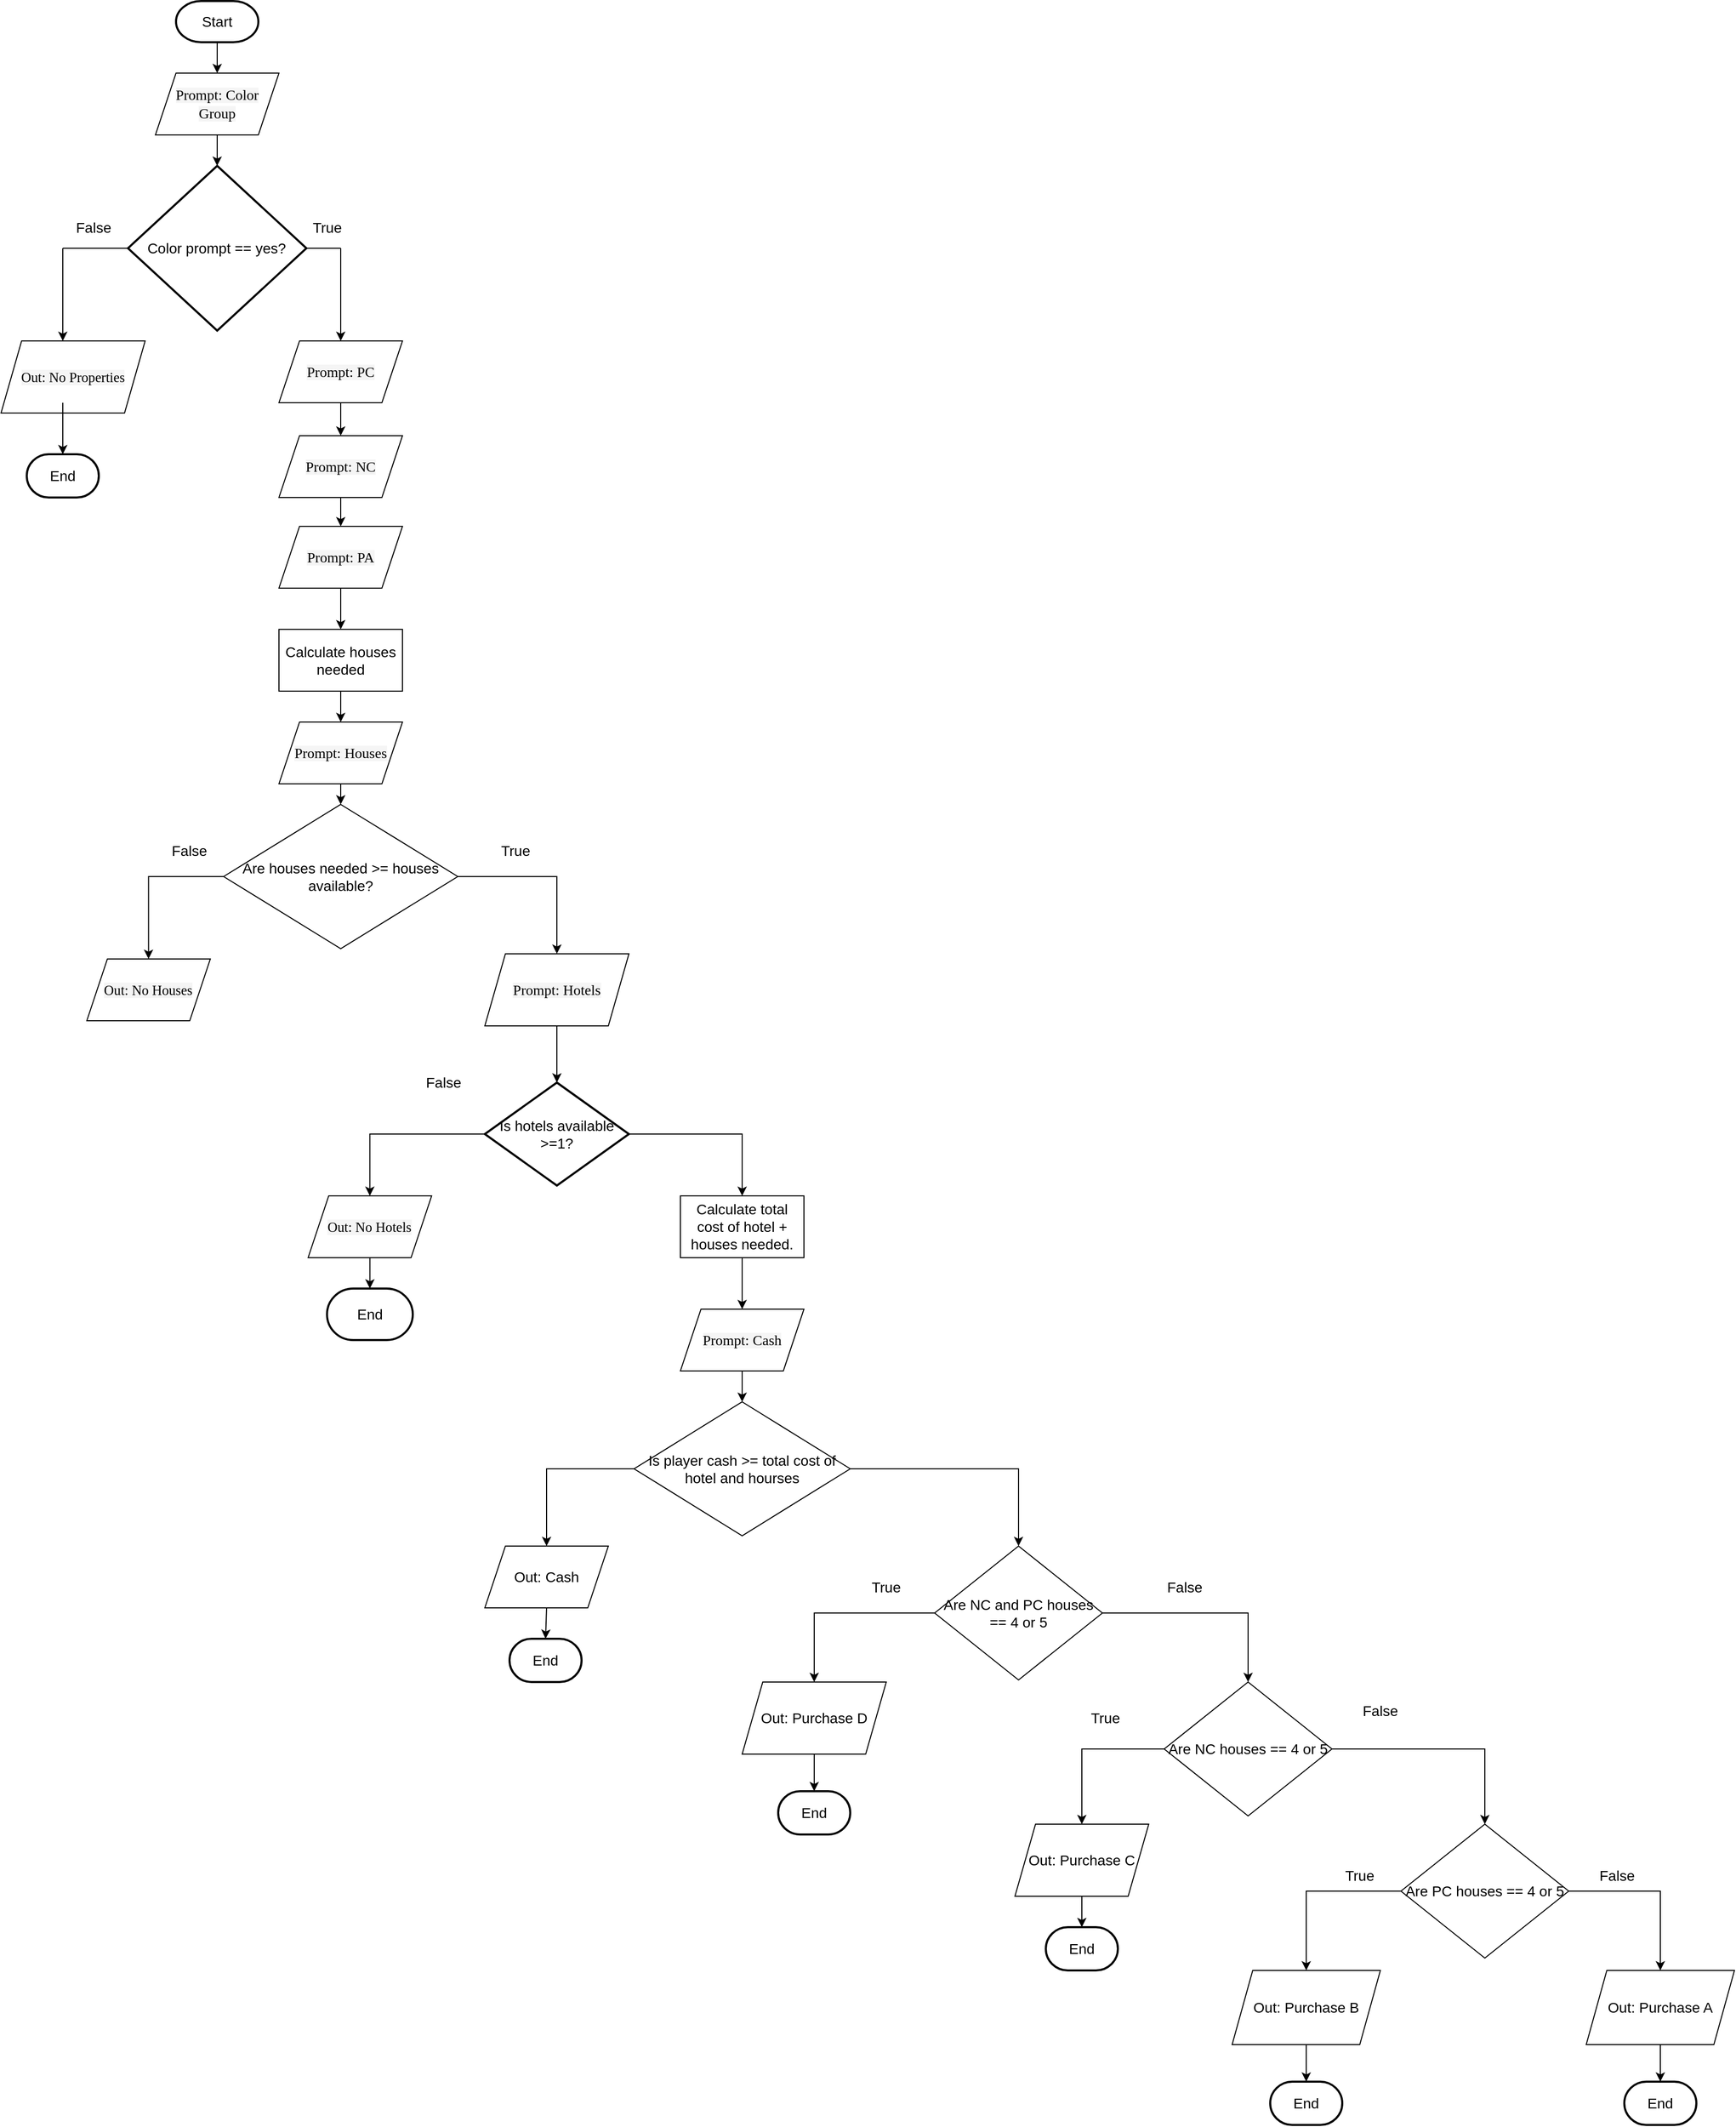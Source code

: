 <mxfile version="14.4.3" type="device"><diagram id="C5RBs43oDa-KdzZeNtuy" name="Page-1"><mxGraphModel dx="2745" dy="2162" grid="1" gridSize="10" guides="1" tooltips="1" connect="1" arrows="1" fold="1" page="1" pageScale="1" pageWidth="827" pageHeight="1169" math="0" shadow="0"><root><mxCell id="WIyWlLk6GJQsqaUBKTNV-0"/><mxCell id="WIyWlLk6GJQsqaUBKTNV-1" parent="WIyWlLk6GJQsqaUBKTNV-0"/><mxCell id="N-ZpF7sGrLEX6Sb2vOSV-2" value="&lt;span style=&quot;font-family: calibri, verdana, geneva; font-size: 14px; text-align: left; background-color: rgb(245, 245, 245);&quot;&gt;Prompt: NC&lt;/span&gt;" style="shape=parallelogram;perimeter=parallelogramPerimeter;whiteSpace=wrap;html=1;fixedSize=1;fontSize=14;" vertex="1" parent="WIyWlLk6GJQsqaUBKTNV-1"><mxGeometry x="120" y="192" width="120" height="60" as="geometry"/></mxCell><mxCell id="N-ZpF7sGrLEX6Sb2vOSV-130" value="" style="edgeStyle=orthogonalEdgeStyle;rounded=0;orthogonalLoop=1;jettySize=auto;html=1;fontSize=14;" edge="1" parent="WIyWlLk6GJQsqaUBKTNV-1" source="N-ZpF7sGrLEX6Sb2vOSV-3" target="N-ZpF7sGrLEX6Sb2vOSV-70"><mxGeometry relative="1" as="geometry"/></mxCell><mxCell id="N-ZpF7sGrLEX6Sb2vOSV-3" value="&lt;span style=&quot;font-family: calibri, verdana, geneva; font-size: 14px; text-align: left; background-color: rgb(245, 245, 245);&quot;&gt;Prompt: Cash&lt;/span&gt;" style="shape=parallelogram;perimeter=parallelogramPerimeter;whiteSpace=wrap;html=1;fixedSize=1;fontSize=14;" vertex="1" parent="WIyWlLk6GJQsqaUBKTNV-1"><mxGeometry x="510" y="1040" width="120" height="60" as="geometry"/></mxCell><mxCell id="N-ZpF7sGrLEX6Sb2vOSV-117" value="" style="edgeStyle=orthogonalEdgeStyle;rounded=0;orthogonalLoop=1;jettySize=auto;html=1;fontSize=14;" edge="1" parent="WIyWlLk6GJQsqaUBKTNV-1" source="N-ZpF7sGrLEX6Sb2vOSV-4" target="N-ZpF7sGrLEX6Sb2vOSV-33"><mxGeometry relative="1" as="geometry"/></mxCell><mxCell id="N-ZpF7sGrLEX6Sb2vOSV-4" value="&lt;span style=&quot;font-family: calibri, verdana, geneva; font-size: 14px; text-align: left; background-color: rgb(245, 245, 245);&quot;&gt;Prompt: PA&lt;/span&gt;" style="shape=parallelogram;perimeter=parallelogramPerimeter;whiteSpace=wrap;html=1;fixedSize=1;fontSize=14;" vertex="1" parent="WIyWlLk6GJQsqaUBKTNV-1"><mxGeometry x="120" y="280" width="120" height="60" as="geometry"/></mxCell><mxCell id="N-ZpF7sGrLEX6Sb2vOSV-127" value="" style="edgeStyle=orthogonalEdgeStyle;rounded=0;orthogonalLoop=1;jettySize=auto;html=1;fontSize=14;" edge="1" parent="WIyWlLk6GJQsqaUBKTNV-1" source="N-ZpF7sGrLEX6Sb2vOSV-5" target="N-ZpF7sGrLEX6Sb2vOSV-40"><mxGeometry relative="1" as="geometry"/></mxCell><mxCell id="N-ZpF7sGrLEX6Sb2vOSV-5" value="&lt;span style=&quot;font-family: calibri, verdana, geneva; font-size: 14px; text-align: left; background-color: rgb(245, 245, 245);&quot;&gt;Prompt: Hotels&lt;/span&gt;" style="shape=parallelogram;perimeter=parallelogramPerimeter;whiteSpace=wrap;html=1;fixedSize=1;fontSize=14;" vertex="1" parent="WIyWlLk6GJQsqaUBKTNV-1"><mxGeometry x="320" y="695" width="140" height="70" as="geometry"/></mxCell><mxCell id="N-ZpF7sGrLEX6Sb2vOSV-11" value="Start" style="strokeWidth=2;html=1;shape=mxgraph.flowchart.terminator;whiteSpace=wrap;fontSize=14;" vertex="1" parent="WIyWlLk6GJQsqaUBKTNV-1"><mxGeometry x="20" y="-230" width="80" height="40" as="geometry"/></mxCell><mxCell id="N-ZpF7sGrLEX6Sb2vOSV-13" value="" style="endArrow=classic;html=1;fontSize=14;exitX=0.5;exitY=1;exitDx=0;exitDy=0;exitPerimeter=0;entryX=0.5;entryY=0;entryDx=0;entryDy=0;" edge="1" parent="WIyWlLk6GJQsqaUBKTNV-1" source="N-ZpF7sGrLEX6Sb2vOSV-11" target="N-ZpF7sGrLEX6Sb2vOSV-56"><mxGeometry width="50" height="50" relative="1" as="geometry"><mxPoint x="360" y="750" as="sourcePoint"/><mxPoint x="60" y="-130" as="targetPoint"/></mxGeometry></mxCell><mxCell id="N-ZpF7sGrLEX6Sb2vOSV-15" value="" style="endArrow=classic;html=1;fontSize=14;entryX=0.5;entryY=0;entryDx=0;entryDy=0;exitX=0.5;exitY=1;exitDx=0;exitDy=0;" edge="1" parent="WIyWlLk6GJQsqaUBKTNV-1" source="N-ZpF7sGrLEX6Sb2vOSV-1" target="N-ZpF7sGrLEX6Sb2vOSV-2"><mxGeometry width="50" height="50" relative="1" as="geometry"><mxPoint x="120" y="160" as="sourcePoint"/><mxPoint x="350" y="470" as="targetPoint"/></mxGeometry></mxCell><mxCell id="N-ZpF7sGrLEX6Sb2vOSV-17" value="" style="endArrow=classic;html=1;fontSize=14;exitX=0.5;exitY=1;exitDx=0;exitDy=0;entryX=0.5;entryY=0;entryDx=0;entryDy=0;" edge="1" parent="WIyWlLk6GJQsqaUBKTNV-1" source="N-ZpF7sGrLEX6Sb2vOSV-2" target="N-ZpF7sGrLEX6Sb2vOSV-4"><mxGeometry width="50" height="50" relative="1" as="geometry"><mxPoint x="300" y="520" as="sourcePoint"/><mxPoint x="350" y="470" as="targetPoint"/></mxGeometry></mxCell><mxCell id="N-ZpF7sGrLEX6Sb2vOSV-30" value="End" style="strokeWidth=2;html=1;shape=mxgraph.flowchart.terminator;whiteSpace=wrap;fontSize=14;" vertex="1" parent="WIyWlLk6GJQsqaUBKTNV-1"><mxGeometry x="344" y="1360" width="70" height="42" as="geometry"/></mxCell><mxCell id="N-ZpF7sGrLEX6Sb2vOSV-31" value="" style="endArrow=classic;html=1;fontSize=14;exitX=0.5;exitY=1;exitDx=0;exitDy=0;entryX=0.5;entryY=0;entryDx=0;entryDy=0;entryPerimeter=0;" edge="1" parent="WIyWlLk6GJQsqaUBKTNV-1" source="N-ZpF7sGrLEX6Sb2vOSV-76" target="N-ZpF7sGrLEX6Sb2vOSV-30"><mxGeometry width="50" height="50" relative="1" as="geometry"><mxPoint x="185" y="1610" as="sourcePoint"/><mxPoint x="375" y="1790" as="targetPoint"/></mxGeometry></mxCell><mxCell id="N-ZpF7sGrLEX6Sb2vOSV-6" value="&lt;span style=&quot;font-family: calibri, verdana, geneva; font-size: 14px; text-align: left; background-color: rgb(245, 245, 245);&quot;&gt;Prompt: Houses&lt;/span&gt;" style="shape=parallelogram;perimeter=parallelogramPerimeter;whiteSpace=wrap;html=1;fixedSize=1;fontSize=14;" vertex="1" parent="WIyWlLk6GJQsqaUBKTNV-1"><mxGeometry x="120" y="470" width="120" height="60" as="geometry"/></mxCell><mxCell id="N-ZpF7sGrLEX6Sb2vOSV-33" value="Calculate houses needed" style="rounded=0;whiteSpace=wrap;html=1;fontSize=14;" vertex="1" parent="WIyWlLk6GJQsqaUBKTNV-1"><mxGeometry x="120" y="380" width="120" height="60" as="geometry"/></mxCell><mxCell id="N-ZpF7sGrLEX6Sb2vOSV-37" value="False" style="text;html=1;strokeColor=none;fillColor=none;align=center;verticalAlign=middle;whiteSpace=wrap;rounded=0;fontSize=14;" vertex="1" parent="WIyWlLk6GJQsqaUBKTNV-1"><mxGeometry x="13.33" y="585" width="40" height="20" as="geometry"/></mxCell><mxCell id="N-ZpF7sGrLEX6Sb2vOSV-38" value="True" style="text;html=1;strokeColor=none;fillColor=none;align=center;verticalAlign=middle;whiteSpace=wrap;rounded=0;fontSize=14;" vertex="1" parent="WIyWlLk6GJQsqaUBKTNV-1"><mxGeometry x="330" y="585" width="40" height="20" as="geometry"/></mxCell><mxCell id="N-ZpF7sGrLEX6Sb2vOSV-39" value="&lt;span style=&quot;font-family: &amp;#34;calibri&amp;#34; , &amp;#34;verdana&amp;#34; , &amp;#34;geneva&amp;#34; ; font-size: 13.333px ; text-align: left ; background-color: rgb(245 , 245 , 245)&quot;&gt;Out: No Houses&lt;/span&gt;" style="shape=parallelogram;perimeter=parallelogramPerimeter;whiteSpace=wrap;html=1;fixedSize=1;fontSize=14;" vertex="1" parent="WIyWlLk6GJQsqaUBKTNV-1"><mxGeometry x="-66.67" y="700" width="120" height="60" as="geometry"/></mxCell><mxCell id="N-ZpF7sGrLEX6Sb2vOSV-128" value="" style="edgeStyle=orthogonalEdgeStyle;rounded=0;orthogonalLoop=1;jettySize=auto;html=1;fontSize=14;" edge="1" parent="WIyWlLk6GJQsqaUBKTNV-1" source="N-ZpF7sGrLEX6Sb2vOSV-40" target="N-ZpF7sGrLEX6Sb2vOSV-43"><mxGeometry relative="1" as="geometry"/></mxCell><mxCell id="N-ZpF7sGrLEX6Sb2vOSV-129" value="" style="edgeStyle=orthogonalEdgeStyle;rounded=0;orthogonalLoop=1;jettySize=auto;html=1;fontSize=14;" edge="1" parent="WIyWlLk6GJQsqaUBKTNV-1" source="N-ZpF7sGrLEX6Sb2vOSV-40" target="N-ZpF7sGrLEX6Sb2vOSV-67"><mxGeometry relative="1" as="geometry"/></mxCell><mxCell id="N-ZpF7sGrLEX6Sb2vOSV-40" value="Is hotels available &amp;gt;=1?" style="strokeWidth=2;html=1;shape=mxgraph.flowchart.decision;whiteSpace=wrap;fontSize=14;" vertex="1" parent="WIyWlLk6GJQsqaUBKTNV-1"><mxGeometry x="320" y="820" width="140" height="100" as="geometry"/></mxCell><mxCell id="N-ZpF7sGrLEX6Sb2vOSV-42" value="False" style="text;html=1;strokeColor=none;fillColor=none;align=center;verticalAlign=middle;whiteSpace=wrap;rounded=0;fontSize=14;" vertex="1" parent="WIyWlLk6GJQsqaUBKTNV-1"><mxGeometry x="260" y="810" width="40" height="20" as="geometry"/></mxCell><mxCell id="N-ZpF7sGrLEX6Sb2vOSV-43" value="&lt;span style=&quot;font-family: &amp;#34;calibri&amp;#34; , &amp;#34;verdana&amp;#34; , &amp;#34;geneva&amp;#34; ; font-size: 13.333px ; text-align: left ; background-color: rgb(245 , 245 , 245)&quot;&gt;Out: No Hotels&lt;/span&gt;" style="shape=parallelogram;perimeter=parallelogramPerimeter;whiteSpace=wrap;html=1;fixedSize=1;fontSize=14;" vertex="1" parent="WIyWlLk6GJQsqaUBKTNV-1"><mxGeometry x="148.34" y="930" width="120" height="60" as="geometry"/></mxCell><mxCell id="N-ZpF7sGrLEX6Sb2vOSV-48" value="End" style="strokeWidth=2;html=1;shape=mxgraph.flowchart.terminator;whiteSpace=wrap;fontSize=14;" vertex="1" parent="WIyWlLk6GJQsqaUBKTNV-1"><mxGeometry x="166.68" y="1020" width="83.33" height="50" as="geometry"/></mxCell><mxCell id="N-ZpF7sGrLEX6Sb2vOSV-49" value="" style="endArrow=classic;html=1;fontSize=14;exitX=0.5;exitY=1;exitDx=0;exitDy=0;entryX=0.5;entryY=0;entryDx=0;entryDy=0;entryPerimeter=0;" edge="1" parent="WIyWlLk6GJQsqaUBKTNV-1" source="N-ZpF7sGrLEX6Sb2vOSV-43" target="N-ZpF7sGrLEX6Sb2vOSV-48"><mxGeometry width="50" height="50" relative="1" as="geometry"><mxPoint x="430" y="1070" as="sourcePoint"/><mxPoint x="480" y="1020" as="targetPoint"/></mxGeometry></mxCell><mxCell id="N-ZpF7sGrLEX6Sb2vOSV-120" value="" style="edgeStyle=orthogonalEdgeStyle;rounded=0;orthogonalLoop=1;jettySize=auto;html=1;fontSize=14;" edge="1" parent="WIyWlLk6GJQsqaUBKTNV-1" source="N-ZpF7sGrLEX6Sb2vOSV-56" target="N-ZpF7sGrLEX6Sb2vOSV-57"><mxGeometry relative="1" as="geometry"/></mxCell><mxCell id="N-ZpF7sGrLEX6Sb2vOSV-56" value="&lt;span style=&quot;font-family: calibri, verdana, geneva; font-size: 14px; text-align: left; background-color: rgb(245, 245, 245);&quot;&gt;Prompt: Color Group&lt;/span&gt;" style="shape=parallelogram;perimeter=parallelogramPerimeter;whiteSpace=wrap;html=1;fixedSize=1;fontSize=14;" vertex="1" parent="WIyWlLk6GJQsqaUBKTNV-1"><mxGeometry y="-160" width="120" height="60" as="geometry"/></mxCell><mxCell id="N-ZpF7sGrLEX6Sb2vOSV-57" value="Color prompt == yes?" style="strokeWidth=2;html=1;shape=mxgraph.flowchart.decision;whiteSpace=wrap;fontSize=14;" vertex="1" parent="WIyWlLk6GJQsqaUBKTNV-1"><mxGeometry x="-26.67" y="-70" width="173.34" height="160" as="geometry"/></mxCell><mxCell id="N-ZpF7sGrLEX6Sb2vOSV-59" value="" style="endArrow=none;html=1;fontSize=14;entryX=0;entryY=0.5;entryDx=0;entryDy=0;entryPerimeter=0;" edge="1" parent="WIyWlLk6GJQsqaUBKTNV-1" target="N-ZpF7sGrLEX6Sb2vOSV-57"><mxGeometry width="50" height="50" relative="1" as="geometry"><mxPoint x="-90" y="10" as="sourcePoint"/><mxPoint x="-10" y="60" as="targetPoint"/></mxGeometry></mxCell><mxCell id="N-ZpF7sGrLEX6Sb2vOSV-60" value="" style="endArrow=none;html=1;fontSize=14;exitX=1;exitY=0.5;exitDx=0;exitDy=0;exitPerimeter=0;" edge="1" parent="WIyWlLk6GJQsqaUBKTNV-1" source="N-ZpF7sGrLEX6Sb2vOSV-57"><mxGeometry width="50" height="50" relative="1" as="geometry"><mxPoint x="-50" y="40" as="sourcePoint"/><mxPoint x="180" y="10" as="targetPoint"/></mxGeometry></mxCell><mxCell id="N-ZpF7sGrLEX6Sb2vOSV-62" value="" style="endArrow=classic;html=1;fontSize=14;" edge="1" parent="WIyWlLk6GJQsqaUBKTNV-1"><mxGeometry width="50" height="50" relative="1" as="geometry"><mxPoint x="-90" y="10" as="sourcePoint"/><mxPoint x="-90" y="100" as="targetPoint"/></mxGeometry></mxCell><mxCell id="N-ZpF7sGrLEX6Sb2vOSV-63" value="&lt;span style=&quot;font-family: &amp;#34;calibri&amp;#34; , &amp;#34;verdana&amp;#34; , &amp;#34;geneva&amp;#34; ; font-size: 13.333px ; text-align: left ; background-color: rgb(245 , 245 , 245)&quot;&gt;Out: No Properties&lt;/span&gt;" style="shape=parallelogram;perimeter=parallelogramPerimeter;whiteSpace=wrap;html=1;fixedSize=1;fontSize=14;" vertex="1" parent="WIyWlLk6GJQsqaUBKTNV-1"><mxGeometry x="-150" y="100" width="140" height="70" as="geometry"/></mxCell><mxCell id="N-ZpF7sGrLEX6Sb2vOSV-64" value="End" style="strokeWidth=2;html=1;shape=mxgraph.flowchart.terminator;whiteSpace=wrap;fontSize=14;" vertex="1" parent="WIyWlLk6GJQsqaUBKTNV-1"><mxGeometry x="-125" y="210" width="70" height="42" as="geometry"/></mxCell><mxCell id="N-ZpF7sGrLEX6Sb2vOSV-65" value="" style="endArrow=classic;html=1;fontSize=14;exitX=0.5;exitY=1;exitDx=0;exitDy=0;entryX=0.5;entryY=0;entryDx=0;entryDy=0;entryPerimeter=0;" edge="1" parent="WIyWlLk6GJQsqaUBKTNV-1" target="N-ZpF7sGrLEX6Sb2vOSV-64"><mxGeometry width="50" height="50" relative="1" as="geometry"><mxPoint x="-90" y="160" as="sourcePoint"/><mxPoint x="100" y="340" as="targetPoint"/></mxGeometry></mxCell><mxCell id="N-ZpF7sGrLEX6Sb2vOSV-66" value="" style="endArrow=classic;html=1;fontSize=14;exitX=0.5;exitY=1;exitDx=0;exitDy=0;entryX=0.5;entryY=0;entryDx=0;entryDy=0;" edge="1" parent="WIyWlLk6GJQsqaUBKTNV-1" source="N-ZpF7sGrLEX6Sb2vOSV-33" target="N-ZpF7sGrLEX6Sb2vOSV-6"><mxGeometry width="50" height="50" relative="1" as="geometry"><mxPoint x="340" y="690" as="sourcePoint"/><mxPoint x="390" y="640" as="targetPoint"/></mxGeometry></mxCell><mxCell id="N-ZpF7sGrLEX6Sb2vOSV-67" value="Calculate total cost of hotel + houses needed." style="rounded=0;whiteSpace=wrap;html=1;fontSize=14;" vertex="1" parent="WIyWlLk6GJQsqaUBKTNV-1"><mxGeometry x="510" y="930" width="120" height="60" as="geometry"/></mxCell><mxCell id="N-ZpF7sGrLEX6Sb2vOSV-68" value="" style="endArrow=classic;html=1;fontSize=14;exitX=0.5;exitY=1;exitDx=0;exitDy=0;entryX=0.5;entryY=0;entryDx=0;entryDy=0;" edge="1" parent="WIyWlLk6GJQsqaUBKTNV-1" source="N-ZpF7sGrLEX6Sb2vOSV-67" target="N-ZpF7sGrLEX6Sb2vOSV-3"><mxGeometry width="50" height="50" relative="1" as="geometry"><mxPoint x="470" y="1170" as="sourcePoint"/><mxPoint x="520" y="1120" as="targetPoint"/></mxGeometry></mxCell><mxCell id="N-ZpF7sGrLEX6Sb2vOSV-77" value="" style="edgeStyle=orthogonalEdgeStyle;rounded=0;orthogonalLoop=1;jettySize=auto;html=1;fontSize=14;" edge="1" parent="WIyWlLk6GJQsqaUBKTNV-1" source="N-ZpF7sGrLEX6Sb2vOSV-70" target="N-ZpF7sGrLEX6Sb2vOSV-76"><mxGeometry relative="1" as="geometry"/></mxCell><mxCell id="N-ZpF7sGrLEX6Sb2vOSV-132" value="" style="edgeStyle=orthogonalEdgeStyle;rounded=0;orthogonalLoop=1;jettySize=auto;html=1;fontSize=14;" edge="1" parent="WIyWlLk6GJQsqaUBKTNV-1" source="N-ZpF7sGrLEX6Sb2vOSV-70" target="N-ZpF7sGrLEX6Sb2vOSV-78"><mxGeometry relative="1" as="geometry"/></mxCell><mxCell id="N-ZpF7sGrLEX6Sb2vOSV-70" value="Is player cash &amp;gt;= total cost of hotel and hourses" style="rhombus;whiteSpace=wrap;html=1;fontSize=14;" vertex="1" parent="WIyWlLk6GJQsqaUBKTNV-1"><mxGeometry x="465" y="1130" width="210" height="130" as="geometry"/></mxCell><mxCell id="N-ZpF7sGrLEX6Sb2vOSV-76" value="Out: Cash" style="shape=parallelogram;perimeter=parallelogramPerimeter;whiteSpace=wrap;html=1;fixedSize=1;fontSize=14;" vertex="1" parent="WIyWlLk6GJQsqaUBKTNV-1"><mxGeometry x="320" y="1270" width="120" height="60" as="geometry"/></mxCell><mxCell id="N-ZpF7sGrLEX6Sb2vOSV-84" value="" style="edgeStyle=orthogonalEdgeStyle;rounded=0;orthogonalLoop=1;jettySize=auto;html=1;fontSize=14;" edge="1" parent="WIyWlLk6GJQsqaUBKTNV-1" source="N-ZpF7sGrLEX6Sb2vOSV-78" target="N-ZpF7sGrLEX6Sb2vOSV-83"><mxGeometry relative="1" as="geometry"/></mxCell><mxCell id="N-ZpF7sGrLEX6Sb2vOSV-88" value="" style="edgeStyle=orthogonalEdgeStyle;rounded=0;orthogonalLoop=1;jettySize=auto;html=1;fontSize=14;" edge="1" parent="WIyWlLk6GJQsqaUBKTNV-1" source="N-ZpF7sGrLEX6Sb2vOSV-78" target="N-ZpF7sGrLEX6Sb2vOSV-87"><mxGeometry relative="1" as="geometry"/></mxCell><mxCell id="N-ZpF7sGrLEX6Sb2vOSV-133" value="" style="edgeStyle=orthogonalEdgeStyle;rounded=0;orthogonalLoop=1;jettySize=auto;html=1;fontSize=14;" edge="1" parent="WIyWlLk6GJQsqaUBKTNV-1" source="N-ZpF7sGrLEX6Sb2vOSV-83" target="N-ZpF7sGrLEX6Sb2vOSV-85"><mxGeometry relative="1" as="geometry"/></mxCell><mxCell id="N-ZpF7sGrLEX6Sb2vOSV-83" value="&lt;span&gt;Out: Purchase D&lt;/span&gt;" style="shape=parallelogram;perimeter=parallelogramPerimeter;whiteSpace=wrap;html=1;fixedSize=1;fontSize=14;" vertex="1" parent="WIyWlLk6GJQsqaUBKTNV-1"><mxGeometry x="570" y="1402" width="140" height="70" as="geometry"/></mxCell><mxCell id="N-ZpF7sGrLEX6Sb2vOSV-85" value="End" style="strokeWidth=2;html=1;shape=mxgraph.flowchart.terminator;whiteSpace=wrap;fontSize=14;" vertex="1" parent="WIyWlLk6GJQsqaUBKTNV-1"><mxGeometry x="605" y="1508" width="70" height="42" as="geometry"/></mxCell><mxCell id="N-ZpF7sGrLEX6Sb2vOSV-93" value="" style="edgeStyle=orthogonalEdgeStyle;rounded=0;orthogonalLoop=1;jettySize=auto;html=1;fontSize=14;" edge="1" parent="WIyWlLk6GJQsqaUBKTNV-1" source="N-ZpF7sGrLEX6Sb2vOSV-87" target="N-ZpF7sGrLEX6Sb2vOSV-92"><mxGeometry relative="1" as="geometry"/></mxCell><mxCell id="N-ZpF7sGrLEX6Sb2vOSV-100" value="" style="edgeStyle=orthogonalEdgeStyle;rounded=0;orthogonalLoop=1;jettySize=auto;html=1;fontSize=14;" edge="1" parent="WIyWlLk6GJQsqaUBKTNV-1" source="N-ZpF7sGrLEX6Sb2vOSV-87" target="N-ZpF7sGrLEX6Sb2vOSV-99"><mxGeometry relative="1" as="geometry"/></mxCell><mxCell id="N-ZpF7sGrLEX6Sb2vOSV-87" value="Are NC houses == 4 or 5" style="rhombus;whiteSpace=wrap;html=1;fontSize=14;direction=south;" vertex="1" parent="WIyWlLk6GJQsqaUBKTNV-1"><mxGeometry x="980" y="1402" width="163" height="130" as="geometry"/></mxCell><mxCell id="N-ZpF7sGrLEX6Sb2vOSV-89" value="True" style="text;html=1;strokeColor=none;fillColor=none;align=center;verticalAlign=middle;whiteSpace=wrap;rounded=0;fontSize=14;" vertex="1" parent="WIyWlLk6GJQsqaUBKTNV-1"><mxGeometry x="690" y="1300" width="40" height="20" as="geometry"/></mxCell><mxCell id="N-ZpF7sGrLEX6Sb2vOSV-90" value="False" style="text;html=1;strokeColor=none;fillColor=none;align=center;verticalAlign=middle;whiteSpace=wrap;rounded=0;fontSize=14;" vertex="1" parent="WIyWlLk6GJQsqaUBKTNV-1"><mxGeometry x="980" y="1300" width="40" height="20" as="geometry"/></mxCell><mxCell id="N-ZpF7sGrLEX6Sb2vOSV-103" value="" style="edgeStyle=orthogonalEdgeStyle;rounded=0;orthogonalLoop=1;jettySize=auto;html=1;fontSize=14;" edge="1" parent="WIyWlLk6GJQsqaUBKTNV-1" source="N-ZpF7sGrLEX6Sb2vOSV-92" target="N-ZpF7sGrLEX6Sb2vOSV-102"><mxGeometry relative="1" as="geometry"/></mxCell><mxCell id="N-ZpF7sGrLEX6Sb2vOSV-105" value="" style="edgeStyle=orthogonalEdgeStyle;rounded=0;orthogonalLoop=1;jettySize=auto;html=1;fontSize=14;" edge="1" parent="WIyWlLk6GJQsqaUBKTNV-1" source="N-ZpF7sGrLEX6Sb2vOSV-92" target="N-ZpF7sGrLEX6Sb2vOSV-104"><mxGeometry relative="1" as="geometry"/></mxCell><mxCell id="N-ZpF7sGrLEX6Sb2vOSV-92" value="Are PC houses == 4 or 5" style="rhombus;whiteSpace=wrap;html=1;fontSize=14;direction=south;" vertex="1" parent="WIyWlLk6GJQsqaUBKTNV-1"><mxGeometry x="1210" y="1540" width="163" height="130" as="geometry"/></mxCell><mxCell id="N-ZpF7sGrLEX6Sb2vOSV-94" value="False" style="text;html=1;strokeColor=none;fillColor=none;align=center;verticalAlign=middle;whiteSpace=wrap;rounded=0;fontSize=14;" vertex="1" parent="WIyWlLk6GJQsqaUBKTNV-1"><mxGeometry x="1170" y="1420" width="40" height="20" as="geometry"/></mxCell><mxCell id="N-ZpF7sGrLEX6Sb2vOSV-134" value="" style="edgeStyle=orthogonalEdgeStyle;rounded=0;orthogonalLoop=1;jettySize=auto;html=1;fontSize=14;" edge="1" parent="WIyWlLk6GJQsqaUBKTNV-1" source="N-ZpF7sGrLEX6Sb2vOSV-99" target="N-ZpF7sGrLEX6Sb2vOSV-108"><mxGeometry relative="1" as="geometry"/></mxCell><mxCell id="N-ZpF7sGrLEX6Sb2vOSV-99" value="Out: Purchase C" style="shape=parallelogram;perimeter=parallelogramPerimeter;whiteSpace=wrap;html=1;fixedSize=1;fontSize=14;" vertex="1" parent="WIyWlLk6GJQsqaUBKTNV-1"><mxGeometry x="835" y="1540" width="130" height="70" as="geometry"/></mxCell><mxCell id="N-ZpF7sGrLEX6Sb2vOSV-101" value="True" style="text;html=1;strokeColor=none;fillColor=none;align=center;verticalAlign=middle;whiteSpace=wrap;rounded=0;fontSize=14;" vertex="1" parent="WIyWlLk6GJQsqaUBKTNV-1"><mxGeometry x="903" y="1427" width="40" height="20" as="geometry"/></mxCell><mxCell id="N-ZpF7sGrLEX6Sb2vOSV-136" value="" style="edgeStyle=orthogonalEdgeStyle;rounded=0;orthogonalLoop=1;jettySize=auto;html=1;fontSize=14;" edge="1" parent="WIyWlLk6GJQsqaUBKTNV-1" source="N-ZpF7sGrLEX6Sb2vOSV-102" target="N-ZpF7sGrLEX6Sb2vOSV-110"><mxGeometry relative="1" as="geometry"/></mxCell><mxCell id="N-ZpF7sGrLEX6Sb2vOSV-102" value="Out: Purchase B" style="shape=parallelogram;perimeter=parallelogramPerimeter;whiteSpace=wrap;html=1;fixedSize=1;fontSize=14;" vertex="1" parent="WIyWlLk6GJQsqaUBKTNV-1"><mxGeometry x="1046" y="1682" width="144" height="72" as="geometry"/></mxCell><mxCell id="N-ZpF7sGrLEX6Sb2vOSV-135" value="" style="edgeStyle=orthogonalEdgeStyle;rounded=0;orthogonalLoop=1;jettySize=auto;html=1;fontSize=14;" edge="1" parent="WIyWlLk6GJQsqaUBKTNV-1" source="N-ZpF7sGrLEX6Sb2vOSV-104" target="N-ZpF7sGrLEX6Sb2vOSV-112"><mxGeometry relative="1" as="geometry"/></mxCell><mxCell id="N-ZpF7sGrLEX6Sb2vOSV-104" value="Out: Purchase A" style="shape=parallelogram;perimeter=parallelogramPerimeter;whiteSpace=wrap;html=1;fixedSize=1;fontSize=14;" vertex="1" parent="WIyWlLk6GJQsqaUBKTNV-1"><mxGeometry x="1390" y="1682" width="144" height="72" as="geometry"/></mxCell><mxCell id="N-ZpF7sGrLEX6Sb2vOSV-106" value="False" style="text;html=1;strokeColor=none;fillColor=none;align=center;verticalAlign=middle;whiteSpace=wrap;rounded=0;fontSize=14;" vertex="1" parent="WIyWlLk6GJQsqaUBKTNV-1"><mxGeometry x="1400" y="1580" width="40" height="20" as="geometry"/></mxCell><mxCell id="N-ZpF7sGrLEX6Sb2vOSV-107" value="True" style="text;html=1;strokeColor=none;fillColor=none;align=center;verticalAlign=middle;whiteSpace=wrap;rounded=0;fontSize=14;" vertex="1" parent="WIyWlLk6GJQsqaUBKTNV-1"><mxGeometry x="1150" y="1580" width="40" height="20" as="geometry"/></mxCell><mxCell id="N-ZpF7sGrLEX6Sb2vOSV-108" value="End" style="strokeWidth=2;html=1;shape=mxgraph.flowchart.terminator;whiteSpace=wrap;fontSize=14;" vertex="1" parent="WIyWlLk6GJQsqaUBKTNV-1"><mxGeometry x="865" y="1640" width="70" height="42" as="geometry"/></mxCell><mxCell id="N-ZpF7sGrLEX6Sb2vOSV-110" value="End" style="strokeWidth=2;html=1;shape=mxgraph.flowchart.terminator;whiteSpace=wrap;fontSize=14;" vertex="1" parent="WIyWlLk6GJQsqaUBKTNV-1"><mxGeometry x="1083" y="1790" width="70" height="42" as="geometry"/></mxCell><mxCell id="N-ZpF7sGrLEX6Sb2vOSV-112" value="End" style="strokeWidth=2;html=1;shape=mxgraph.flowchart.terminator;whiteSpace=wrap;fontSize=14;" vertex="1" parent="WIyWlLk6GJQsqaUBKTNV-1"><mxGeometry x="1427" y="1790" width="70" height="42" as="geometry"/></mxCell><mxCell id="N-ZpF7sGrLEX6Sb2vOSV-1" value="&lt;span style=&quot;font-family: calibri, verdana, geneva; font-size: 14px; text-align: left; background-color: rgb(245, 245, 245);&quot;&gt;Prompt: PC&lt;/span&gt;" style="shape=parallelogram;perimeter=parallelogramPerimeter;whiteSpace=wrap;html=1;fixedSize=1;fontSize=14;" vertex="1" parent="WIyWlLk6GJQsqaUBKTNV-1"><mxGeometry x="120" y="100" width="120" height="60" as="geometry"/></mxCell><mxCell id="N-ZpF7sGrLEX6Sb2vOSV-116" value="" style="endArrow=classic;html=1;fontSize=14;" edge="1" parent="WIyWlLk6GJQsqaUBKTNV-1" target="N-ZpF7sGrLEX6Sb2vOSV-1"><mxGeometry width="50" height="50" relative="1" as="geometry"><mxPoint x="180" y="10" as="sourcePoint"/><mxPoint x="240" y="150" as="targetPoint"/></mxGeometry></mxCell><mxCell id="N-ZpF7sGrLEX6Sb2vOSV-123" value="" style="edgeStyle=orthogonalEdgeStyle;rounded=0;orthogonalLoop=1;jettySize=auto;html=1;fontSize=14;" edge="1" parent="WIyWlLk6GJQsqaUBKTNV-1" source="N-ZpF7sGrLEX6Sb2vOSV-35" target="N-ZpF7sGrLEX6Sb2vOSV-39"><mxGeometry relative="1" as="geometry"/></mxCell><mxCell id="N-ZpF7sGrLEX6Sb2vOSV-126" value="" style="edgeStyle=orthogonalEdgeStyle;rounded=0;orthogonalLoop=1;jettySize=auto;html=1;fontSize=14;" edge="1" parent="WIyWlLk6GJQsqaUBKTNV-1" source="N-ZpF7sGrLEX6Sb2vOSV-35" target="N-ZpF7sGrLEX6Sb2vOSV-5"><mxGeometry relative="1" as="geometry"/></mxCell><mxCell id="N-ZpF7sGrLEX6Sb2vOSV-35" value="Are houses needed &amp;gt;= houses available?" style="rhombus;whiteSpace=wrap;html=1;fontSize=14;" vertex="1" parent="WIyWlLk6GJQsqaUBKTNV-1"><mxGeometry x="66.25" y="550" width="227.5" height="140" as="geometry"/></mxCell><mxCell id="N-ZpF7sGrLEX6Sb2vOSV-118" value="" style="endArrow=classic;html=1;fontSize=14;exitX=0.5;exitY=1;exitDx=0;exitDy=0;" edge="1" parent="WIyWlLk6GJQsqaUBKTNV-1" source="N-ZpF7sGrLEX6Sb2vOSV-6" target="N-ZpF7sGrLEX6Sb2vOSV-35"><mxGeometry width="50" height="50" relative="1" as="geometry"><mxPoint x="180" y="530" as="sourcePoint"/><mxPoint x="180" y="720" as="targetPoint"/></mxGeometry></mxCell><mxCell id="N-ZpF7sGrLEX6Sb2vOSV-78" value="Are NC and PC houses == 4 or 5" style="rhombus;whiteSpace=wrap;html=1;fontSize=14;direction=south;" vertex="1" parent="WIyWlLk6GJQsqaUBKTNV-1"><mxGeometry x="757" y="1270" width="163" height="130" as="geometry"/></mxCell><mxCell id="N-ZpF7sGrLEX6Sb2vOSV-137" value="True" style="text;html=1;strokeColor=none;fillColor=none;align=center;verticalAlign=middle;whiteSpace=wrap;rounded=0;fontSize=14;" vertex="1" parent="WIyWlLk6GJQsqaUBKTNV-1"><mxGeometry x="146.67" y="-20" width="40" height="20" as="geometry"/></mxCell><mxCell id="N-ZpF7sGrLEX6Sb2vOSV-139" value="False" style="text;html=1;strokeColor=none;fillColor=none;align=center;verticalAlign=middle;whiteSpace=wrap;rounded=0;fontSize=14;" vertex="1" parent="WIyWlLk6GJQsqaUBKTNV-1"><mxGeometry x="-80" y="-20" width="40" height="20" as="geometry"/></mxCell></root></mxGraphModel></diagram></mxfile>